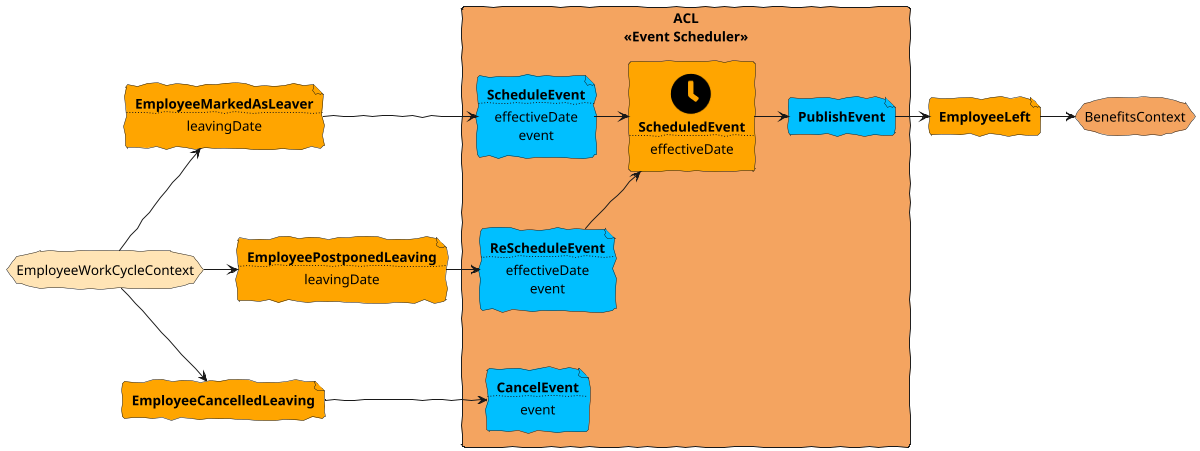 @startuml
!include <tupadr3/common>
!include <tupadr3/font-awesome-5/clock>
!include <tupadr3/font-awesome-5/calendar_alt>
!include <tupadr3/font-awesome-5/gripfire>

skinparam defaultFontName Purisa
skinparam handwritten true
skinparam backgroundcolor transparent

skinparam defaultTextAlignment center


scale 1200*480


storage EmployeeWorkCycleContext #Moccasin
storage BenefitsContext #SandyBrown

file EmployeeMarkedAsLeaver #Orange [
    **EmployeeMarkedAsLeaver**
....
    leavingDate
]

file EmployeePostponedLeaving #Orange [
    **EmployeePostponedLeaving**
....
    leavingDate
]

file EmployeeCancelledLeaving #Orange [
    **EmployeeCancelledLeaving**
]

file EmployeeLeft #Orange [
    **EmployeeLeft**
]

rectangle "ACL\n<<Event Scheduler>>" #SandyBrown {



file ScheduleEvent #DeepSkyBlue [
    **ScheduleEvent**
....
    effectiveDate
    event
]

file ReScheduleEvent #DeepSkyBlue [
    **ReScheduleEvent**
....
    effectiveDate
    event
]

file CancelEvent #DeepSkyBlue [
    **CancelEvent**
....
    event
]

rectangle Clock #Orange [
    <$clock>
    **ScheduledEvent**
....
    effectiveDate
]

file PublishEvent #DeepSkyBlue [
    **PublishEvent**
]

EmployeeWorkCycleContext -U-> EmployeeMarkedAsLeaver
EmployeeMarkedAsLeaver -> ScheduleEvent

EmployeeWorkCycleContext -R-> EmployeePostponedLeaving
EmployeePostponedLeaving -R--> ReScheduleEvent

EmployeeWorkCycleContext -D-> EmployeeCancelledLeaving
EmployeeCancelledLeaving -R-> CancelEvent

ScheduleEvent -R-> Clock
ReScheduleEvent -U-> Clock
Clock -> PublishEvent
PublishEvent -> EmployeeLeft

CancelEvent -[hidden]U- ReScheduleEvent

}

EmployeeLeft -> BenefitsContext
@enduml